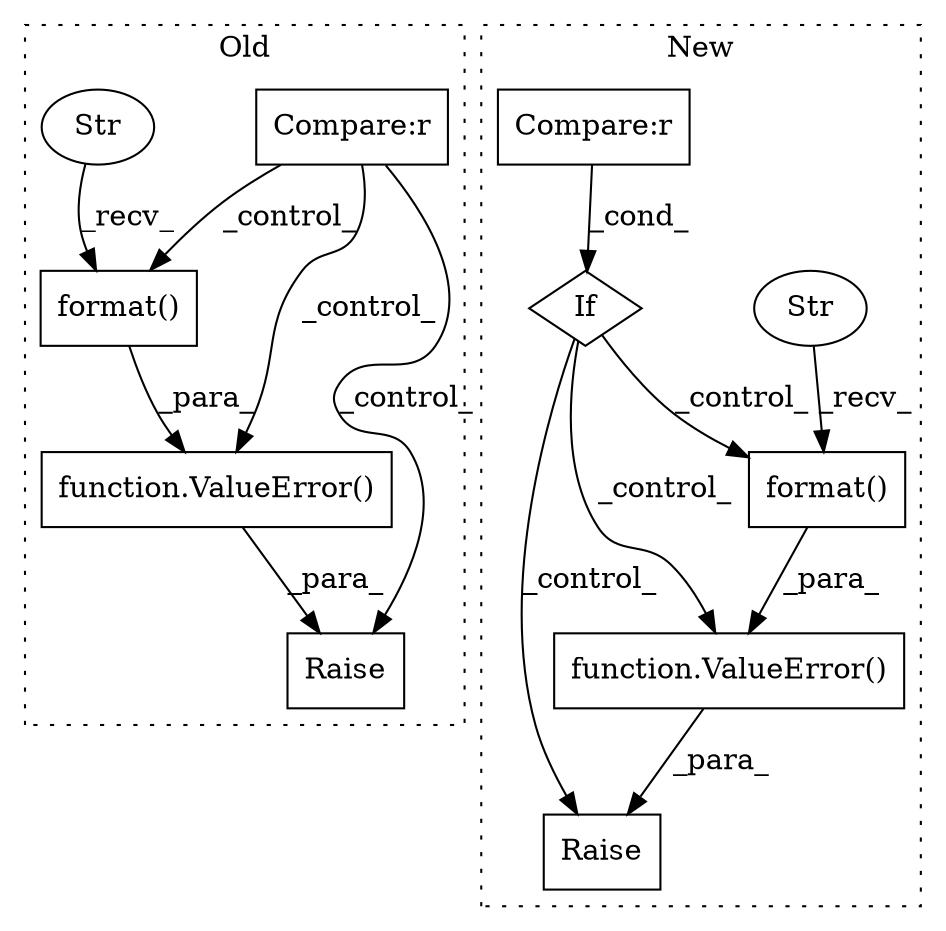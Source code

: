 digraph G {
subgraph cluster0 {
1 [label="function.ValueError()" a="75" s="1232,1295" l="11,1" shape="box"];
4 [label="Raise" a="91" s="1226" l="6" shape="box"];
9 [label="Compare:r" a="40" s="1024" l="26" shape="box"];
10 [label="format()" a="75" s="1243,1294" l="39,1" shape="box"];
11 [label="Str" a="66" s="1243" l="31" shape="ellipse"];
label = "Old";
style="dotted";
}
subgraph cluster1 {
2 [label="format()" a="75" s="2415,2464" l="38,1" shape="box"];
3 [label="Str" a="66" s="2415" l="30" shape="ellipse"];
5 [label="Raise" a="91" s="2398" l="6" shape="box"];
6 [label="function.ValueError()" a="75" s="2404,2465" l="11,1" shape="box"];
7 [label="If" a="96" s="2328,2353" l="0,14" shape="diamond"];
8 [label="Compare:r" a="40" s="2328" l="25" shape="box"];
label = "New";
style="dotted";
}
1 -> 4 [label="_para_"];
2 -> 6 [label="_para_"];
3 -> 2 [label="_recv_"];
6 -> 5 [label="_para_"];
7 -> 2 [label="_control_"];
7 -> 5 [label="_control_"];
7 -> 6 [label="_control_"];
8 -> 7 [label="_cond_"];
9 -> 1 [label="_control_"];
9 -> 4 [label="_control_"];
9 -> 10 [label="_control_"];
10 -> 1 [label="_para_"];
11 -> 10 [label="_recv_"];
}